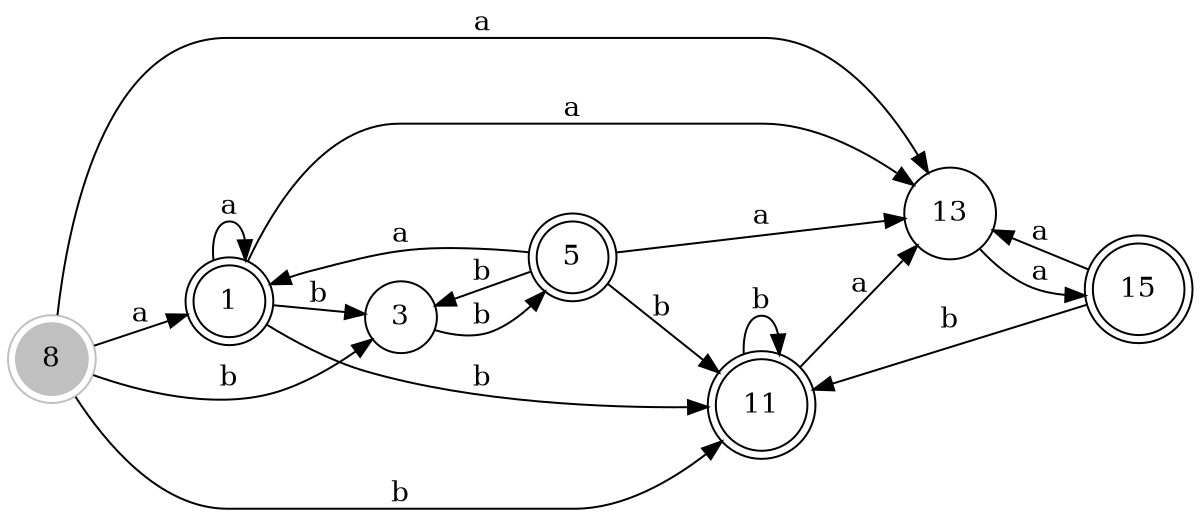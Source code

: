 digraph automate {
	rankdir=LR;
	size="8,5";
    node  [shape = circle];
    8  [style = "filled",color ="gray"];
    1  [shape = "doublecircle"];
    5  [shape = "doublecircle"];
    8  [shape = "doublecircle"];
    11  [shape = "doublecircle"];
    15  [shape = "doublecircle"];
    11 -> 11 [label= "b"];
    11 -> 13 [label= "a"];
    1 -> 1 [label= "a"];
    1 -> 3 [label= "b"];
    1 -> 11 [label= "b"];
    1 -> 13 [label= "a"];
    13 -> 15 [label= "a"];
    3 -> 5 [label= "b"];
    15 -> 11 [label= "b"];
    15 -> 13 [label= "a"];
    5 -> 1 [label= "a"];
    5 -> 3 [label= "b"];
    5 -> 11 [label= "b"];
    5 -> 13 [label= "a"];
    8 -> 1 [label= "a"];
    8 -> 3 [label= "b"];
    8 -> 11 [label= "b"];
    8 -> 13 [label= "a"];
}